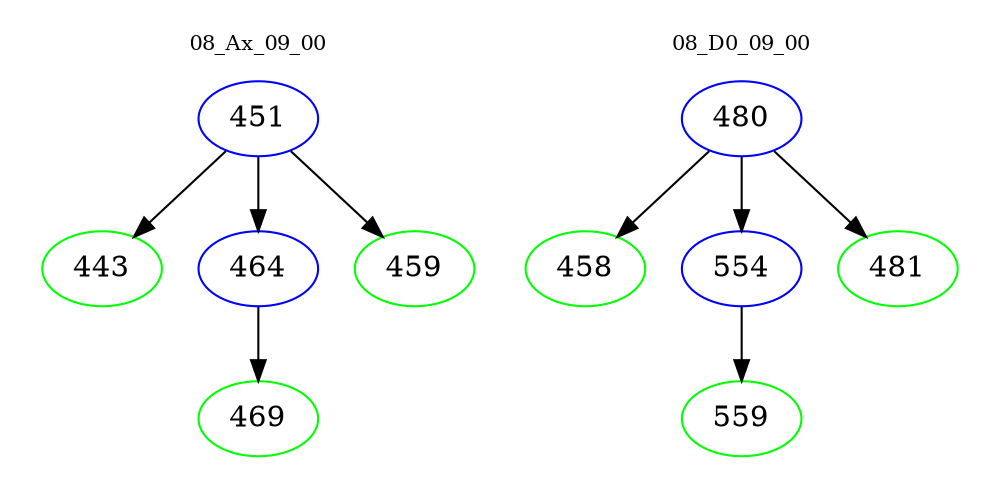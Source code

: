 digraph{
subgraph cluster_0 {
color = white
label = "08_Ax_09_00";
fontsize=10;
T0_451 [label="451", color="blue"]
T0_451 -> T0_443 [color="black"]
T0_443 [label="443", color="green"]
T0_451 -> T0_464 [color="black"]
T0_464 [label="464", color="blue"]
T0_464 -> T0_469 [color="black"]
T0_469 [label="469", color="green"]
T0_451 -> T0_459 [color="black"]
T0_459 [label="459", color="green"]
}
subgraph cluster_1 {
color = white
label = "08_D0_09_00";
fontsize=10;
T1_480 [label="480", color="blue"]
T1_480 -> T1_458 [color="black"]
T1_458 [label="458", color="green"]
T1_480 -> T1_554 [color="black"]
T1_554 [label="554", color="blue"]
T1_554 -> T1_559 [color="black"]
T1_559 [label="559", color="green"]
T1_480 -> T1_481 [color="black"]
T1_481 [label="481", color="green"]
}
}
